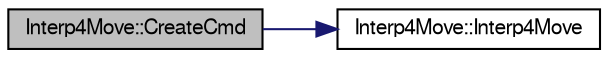 digraph "Interp4Move::CreateCmd"
{
 // LATEX_PDF_SIZE
  edge [fontname="FreeSans",fontsize="10",labelfontname="FreeSans",labelfontsize="10"];
  node [fontname="FreeSans",fontsize="10",shape=record];
  rankdir="LR";
  Node1 [label="Interp4Move::CreateCmd",height=0.2,width=0.4,color="black", fillcolor="grey75", style="filled", fontcolor="black",tooltip="Ta metoda nie musi być zdefiniowna w klasie bazowej."];
  Node1 -> Node2 [color="midnightblue",fontsize="10",style="solid",fontname="FreeSans"];
  Node2 [label="Interp4Move::Interp4Move",height=0.2,width=0.4,color="black", fillcolor="white", style="filled",URL="$classInterp4Move.html#a66191f9fe67d4b0fd4d35da3b9927518",tooltip=" "];
}
